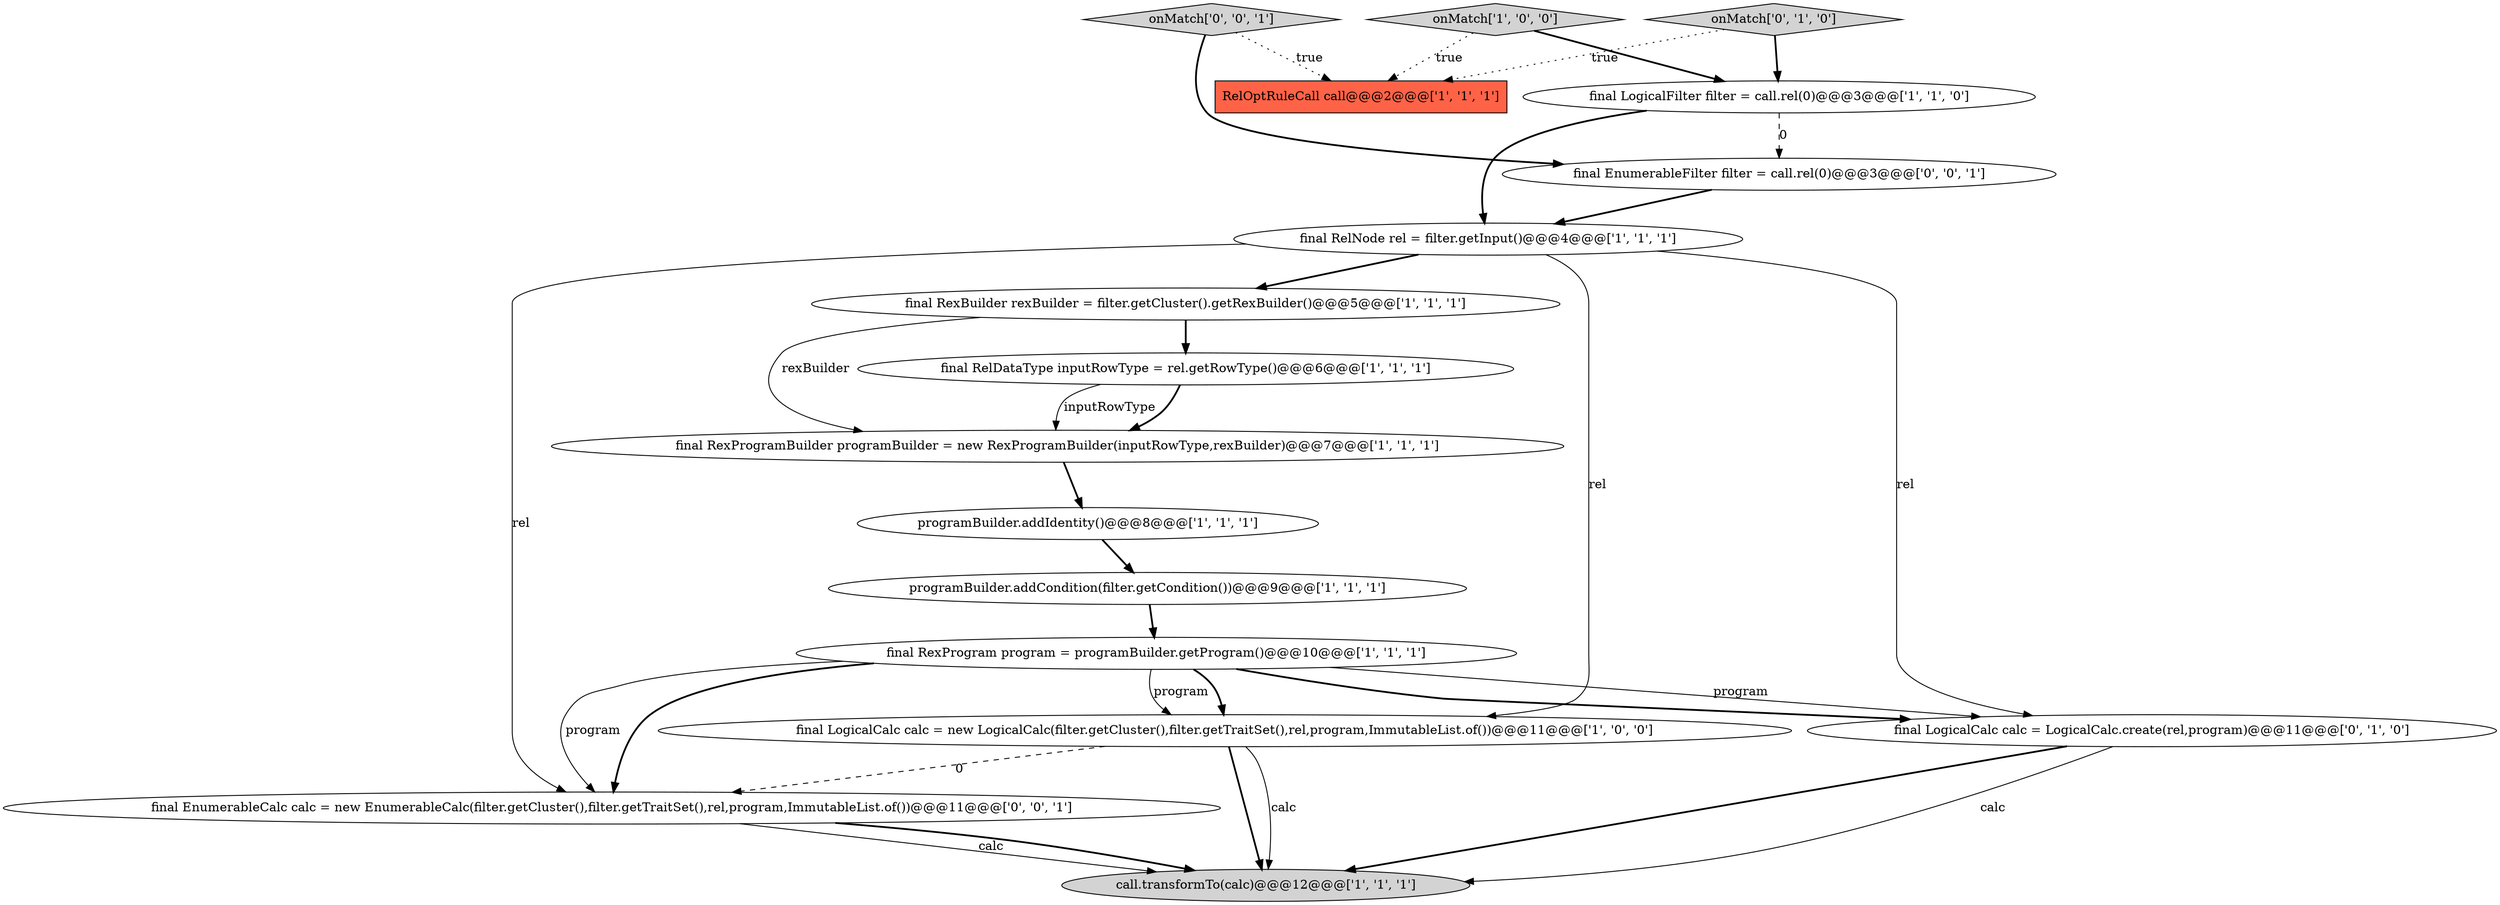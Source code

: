 digraph {
9 [style = filled, label = "RelOptRuleCall call@@@2@@@['1', '1', '1']", fillcolor = tomato, shape = box image = "AAA0AAABBB1BBB"];
13 [style = filled, label = "onMatch['0', '1', '0']", fillcolor = lightgray, shape = diamond image = "AAA0AAABBB2BBB"];
5 [style = filled, label = "onMatch['1', '0', '0']", fillcolor = lightgray, shape = diamond image = "AAA0AAABBB1BBB"];
1 [style = filled, label = "final LogicalFilter filter = call.rel(0)@@@3@@@['1', '1', '0']", fillcolor = white, shape = ellipse image = "AAA0AAABBB1BBB"];
12 [style = filled, label = "final LogicalCalc calc = LogicalCalc.create(rel,program)@@@11@@@['0', '1', '0']", fillcolor = white, shape = ellipse image = "AAA0AAABBB2BBB"];
6 [style = filled, label = "final RelNode rel = filter.getInput()@@@4@@@['1', '1', '1']", fillcolor = white, shape = ellipse image = "AAA0AAABBB1BBB"];
2 [style = filled, label = "final RexProgramBuilder programBuilder = new RexProgramBuilder(inputRowType,rexBuilder)@@@7@@@['1', '1', '1']", fillcolor = white, shape = ellipse image = "AAA0AAABBB1BBB"];
14 [style = filled, label = "final EnumerableFilter filter = call.rel(0)@@@3@@@['0', '0', '1']", fillcolor = white, shape = ellipse image = "AAA0AAABBB3BBB"];
15 [style = filled, label = "onMatch['0', '0', '1']", fillcolor = lightgray, shape = diamond image = "AAA0AAABBB3BBB"];
16 [style = filled, label = "final EnumerableCalc calc = new EnumerableCalc(filter.getCluster(),filter.getTraitSet(),rel,program,ImmutableList.of())@@@11@@@['0', '0', '1']", fillcolor = white, shape = ellipse image = "AAA0AAABBB3BBB"];
11 [style = filled, label = "final RexBuilder rexBuilder = filter.getCluster().getRexBuilder()@@@5@@@['1', '1', '1']", fillcolor = white, shape = ellipse image = "AAA0AAABBB1BBB"];
3 [style = filled, label = "programBuilder.addIdentity()@@@8@@@['1', '1', '1']", fillcolor = white, shape = ellipse image = "AAA0AAABBB1BBB"];
7 [style = filled, label = "final RelDataType inputRowType = rel.getRowType()@@@6@@@['1', '1', '1']", fillcolor = white, shape = ellipse image = "AAA0AAABBB1BBB"];
8 [style = filled, label = "call.transformTo(calc)@@@12@@@['1', '1', '1']", fillcolor = lightgray, shape = ellipse image = "AAA0AAABBB1BBB"];
0 [style = filled, label = "final RexProgram program = programBuilder.getProgram()@@@10@@@['1', '1', '1']", fillcolor = white, shape = ellipse image = "AAA0AAABBB1BBB"];
4 [style = filled, label = "final LogicalCalc calc = new LogicalCalc(filter.getCluster(),filter.getTraitSet(),rel,program,ImmutableList.of())@@@11@@@['1', '0', '0']", fillcolor = white, shape = ellipse image = "AAA0AAABBB1BBB"];
10 [style = filled, label = "programBuilder.addCondition(filter.getCondition())@@@9@@@['1', '1', '1']", fillcolor = white, shape = ellipse image = "AAA0AAABBB1BBB"];
3->10 [style = bold, label=""];
0->4 [style = bold, label=""];
16->8 [style = solid, label="calc"];
0->4 [style = solid, label="program"];
5->9 [style = dotted, label="true"];
4->8 [style = solid, label="calc"];
5->1 [style = bold, label=""];
6->11 [style = bold, label=""];
16->8 [style = bold, label=""];
1->14 [style = dashed, label="0"];
4->16 [style = dashed, label="0"];
4->8 [style = bold, label=""];
11->2 [style = solid, label="rexBuilder"];
6->16 [style = solid, label="rel"];
13->9 [style = dotted, label="true"];
7->2 [style = bold, label=""];
1->6 [style = bold, label=""];
11->7 [style = bold, label=""];
2->3 [style = bold, label=""];
0->12 [style = bold, label=""];
6->4 [style = solid, label="rel"];
15->14 [style = bold, label=""];
14->6 [style = bold, label=""];
13->1 [style = bold, label=""];
15->9 [style = dotted, label="true"];
12->8 [style = solid, label="calc"];
0->16 [style = solid, label="program"];
12->8 [style = bold, label=""];
6->12 [style = solid, label="rel"];
0->12 [style = solid, label="program"];
7->2 [style = solid, label="inputRowType"];
10->0 [style = bold, label=""];
0->16 [style = bold, label=""];
}
